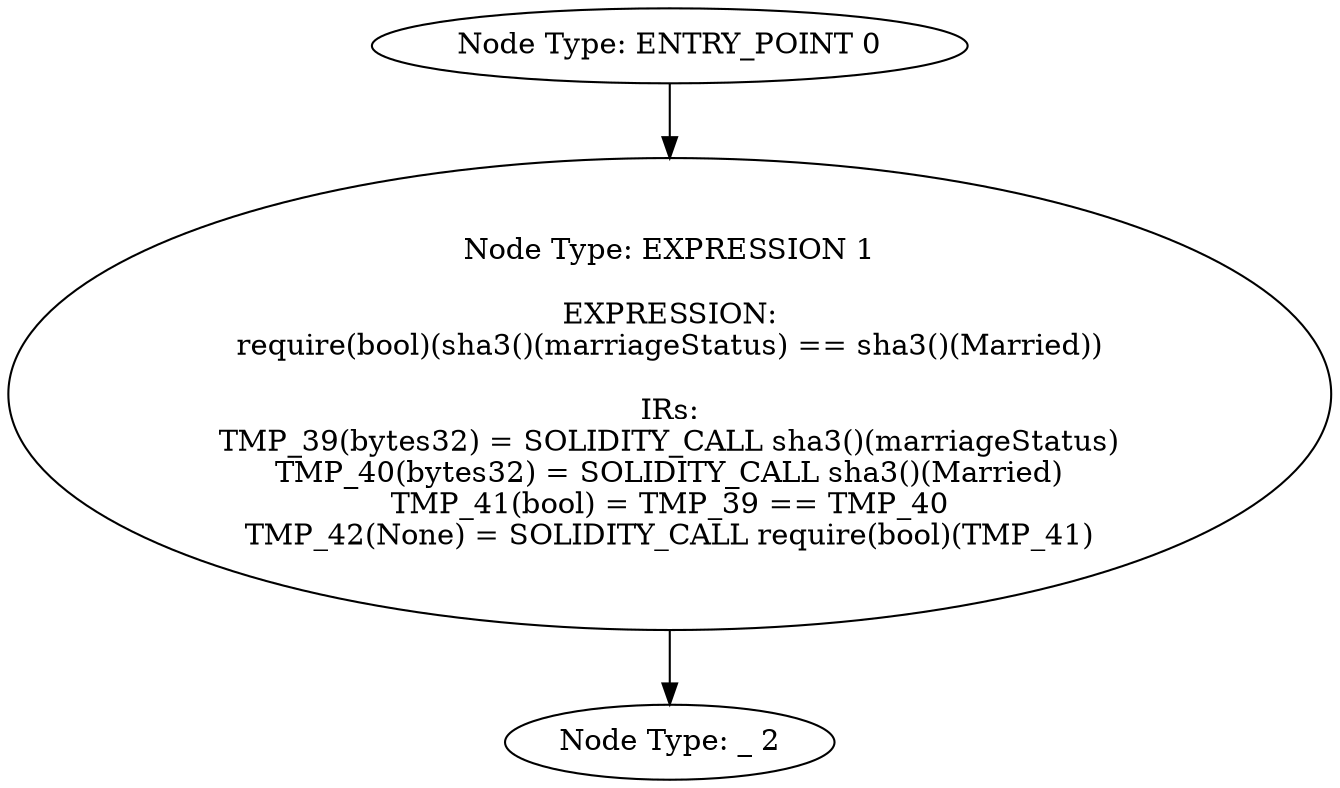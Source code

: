 digraph{
0[label="Node Type: ENTRY_POINT 0
"];
0->1;
1[label="Node Type: EXPRESSION 1

EXPRESSION:
require(bool)(sha3()(marriageStatus) == sha3()(Married))

IRs:
TMP_39(bytes32) = SOLIDITY_CALL sha3()(marriageStatus)
TMP_40(bytes32) = SOLIDITY_CALL sha3()(Married)
TMP_41(bool) = TMP_39 == TMP_40
TMP_42(None) = SOLIDITY_CALL require(bool)(TMP_41)"];
1->2;
2[label="Node Type: _ 2
"];
}
